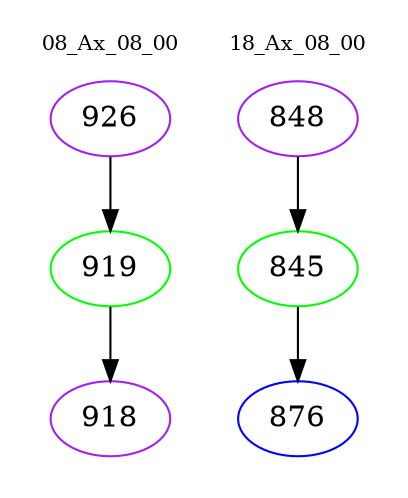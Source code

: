 digraph{
subgraph cluster_0 {
color = white
label = "08_Ax_08_00";
fontsize=10;
T0_926 [label="926", color="purple"]
T0_926 -> T0_919 [color="black"]
T0_919 [label="919", color="green"]
T0_919 -> T0_918 [color="black"]
T0_918 [label="918", color="purple"]
}
subgraph cluster_1 {
color = white
label = "18_Ax_08_00";
fontsize=10;
T1_848 [label="848", color="purple"]
T1_848 -> T1_845 [color="black"]
T1_845 [label="845", color="green"]
T1_845 -> T1_876 [color="black"]
T1_876 [label="876", color="blue"]
}
}
